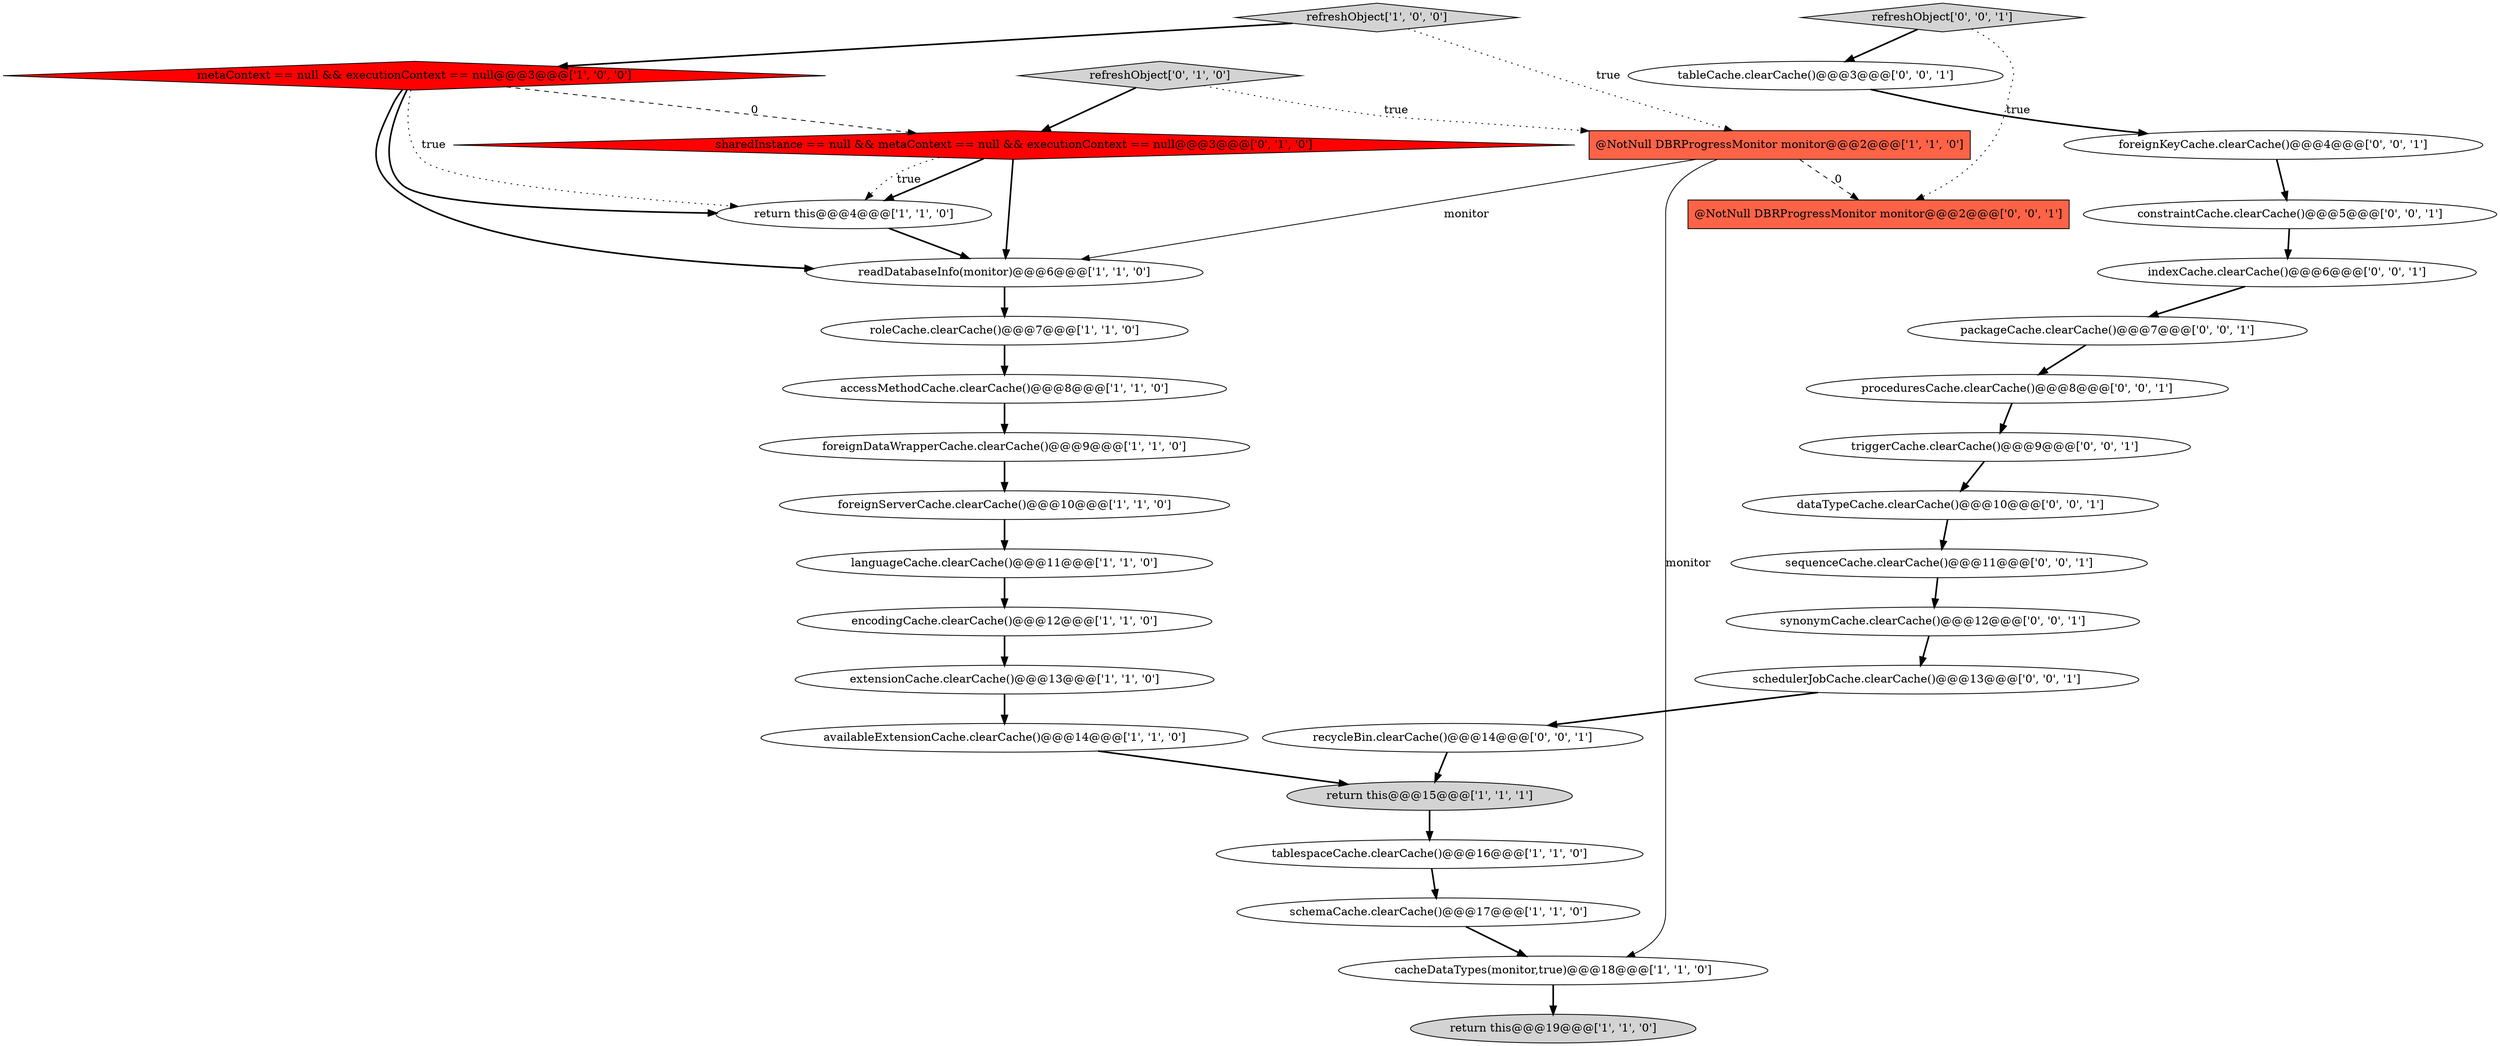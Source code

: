 digraph {
2 [style = filled, label = "extensionCache.clearCache()@@@13@@@['1', '1', '0']", fillcolor = white, shape = ellipse image = "AAA0AAABBB1BBB"];
13 [style = filled, label = "roleCache.clearCache()@@@7@@@['1', '1', '0']", fillcolor = white, shape = ellipse image = "AAA0AAABBB1BBB"];
0 [style = filled, label = "readDatabaseInfo(monitor)@@@6@@@['1', '1', '0']", fillcolor = white, shape = ellipse image = "AAA0AAABBB1BBB"];
9 [style = filled, label = "encodingCache.clearCache()@@@12@@@['1', '1', '0']", fillcolor = white, shape = ellipse image = "AAA0AAABBB1BBB"];
11 [style = filled, label = "schemaCache.clearCache()@@@17@@@['1', '1', '0']", fillcolor = white, shape = ellipse image = "AAA0AAABBB1BBB"];
29 [style = filled, label = "packageCache.clearCache()@@@7@@@['0', '0', '1']", fillcolor = white, shape = ellipse image = "AAA0AAABBB3BBB"];
19 [style = filled, label = "refreshObject['0', '1', '0']", fillcolor = lightgray, shape = diamond image = "AAA0AAABBB2BBB"];
27 [style = filled, label = "triggerCache.clearCache()@@@9@@@['0', '0', '1']", fillcolor = white, shape = ellipse image = "AAA0AAABBB3BBB"];
18 [style = filled, label = "sharedInstance == null && metaContext == null && executionContext == null@@@3@@@['0', '1', '0']", fillcolor = red, shape = diamond image = "AAA1AAABBB2BBB"];
33 [style = filled, label = "tableCache.clearCache()@@@3@@@['0', '0', '1']", fillcolor = white, shape = ellipse image = "AAA0AAABBB3BBB"];
1 [style = filled, label = "return this@@@19@@@['1', '1', '0']", fillcolor = lightgray, shape = ellipse image = "AAA0AAABBB1BBB"];
17 [style = filled, label = "return this@@@15@@@['1', '1', '1']", fillcolor = lightgray, shape = ellipse image = "AAA0AAABBB1BBB"];
6 [style = filled, label = "tablespaceCache.clearCache()@@@16@@@['1', '1', '0']", fillcolor = white, shape = ellipse image = "AAA0AAABBB1BBB"];
15 [style = filled, label = "availableExtensionCache.clearCache()@@@14@@@['1', '1', '0']", fillcolor = white, shape = ellipse image = "AAA0AAABBB1BBB"];
24 [style = filled, label = "foreignKeyCache.clearCache()@@@4@@@['0', '0', '1']", fillcolor = white, shape = ellipse image = "AAA0AAABBB3BBB"];
5 [style = filled, label = "metaContext == null && executionContext == null@@@3@@@['1', '0', '0']", fillcolor = red, shape = diamond image = "AAA1AAABBB1BBB"];
22 [style = filled, label = "synonymCache.clearCache()@@@12@@@['0', '0', '1']", fillcolor = white, shape = ellipse image = "AAA0AAABBB3BBB"];
30 [style = filled, label = "dataTypeCache.clearCache()@@@10@@@['0', '0', '1']", fillcolor = white, shape = ellipse image = "AAA0AAABBB3BBB"];
31 [style = filled, label = "recycleBin.clearCache()@@@14@@@['0', '0', '1']", fillcolor = white, shape = ellipse image = "AAA0AAABBB3BBB"];
7 [style = filled, label = "languageCache.clearCache()@@@11@@@['1', '1', '0']", fillcolor = white, shape = ellipse image = "AAA0AAABBB1BBB"];
3 [style = filled, label = "return this@@@4@@@['1', '1', '0']", fillcolor = white, shape = ellipse image = "AAA0AAABBB1BBB"];
20 [style = filled, label = "sequenceCache.clearCache()@@@11@@@['0', '0', '1']", fillcolor = white, shape = ellipse image = "AAA0AAABBB3BBB"];
16 [style = filled, label = "accessMethodCache.clearCache()@@@8@@@['1', '1', '0']", fillcolor = white, shape = ellipse image = "AAA0AAABBB1BBB"];
23 [style = filled, label = "schedulerJobCache.clearCache()@@@13@@@['0', '0', '1']", fillcolor = white, shape = ellipse image = "AAA0AAABBB3BBB"];
28 [style = filled, label = "@NotNull DBRProgressMonitor monitor@@@2@@@['0', '0', '1']", fillcolor = tomato, shape = box image = "AAA0AAABBB3BBB"];
21 [style = filled, label = "indexCache.clearCache()@@@6@@@['0', '0', '1']", fillcolor = white, shape = ellipse image = "AAA0AAABBB3BBB"];
32 [style = filled, label = "refreshObject['0', '0', '1']", fillcolor = lightgray, shape = diamond image = "AAA0AAABBB3BBB"];
10 [style = filled, label = "foreignDataWrapperCache.clearCache()@@@9@@@['1', '1', '0']", fillcolor = white, shape = ellipse image = "AAA0AAABBB1BBB"];
12 [style = filled, label = "@NotNull DBRProgressMonitor monitor@@@2@@@['1', '1', '0']", fillcolor = tomato, shape = box image = "AAA0AAABBB1BBB"];
25 [style = filled, label = "constraintCache.clearCache()@@@5@@@['0', '0', '1']", fillcolor = white, shape = ellipse image = "AAA0AAABBB3BBB"];
26 [style = filled, label = "proceduresCache.clearCache()@@@8@@@['0', '0', '1']", fillcolor = white, shape = ellipse image = "AAA0AAABBB3BBB"];
14 [style = filled, label = "cacheDataTypes(monitor,true)@@@18@@@['1', '1', '0']", fillcolor = white, shape = ellipse image = "AAA0AAABBB1BBB"];
4 [style = filled, label = "refreshObject['1', '0', '0']", fillcolor = lightgray, shape = diamond image = "AAA0AAABBB1BBB"];
8 [style = filled, label = "foreignServerCache.clearCache()@@@10@@@['1', '1', '0']", fillcolor = white, shape = ellipse image = "AAA0AAABBB1BBB"];
5->3 [style = bold, label=""];
23->31 [style = bold, label=""];
18->3 [style = bold, label=""];
32->28 [style = dotted, label="true"];
19->18 [style = bold, label=""];
0->13 [style = bold, label=""];
17->6 [style = bold, label=""];
16->10 [style = bold, label=""];
9->2 [style = bold, label=""];
11->14 [style = bold, label=""];
30->20 [style = bold, label=""];
27->30 [style = bold, label=""];
19->12 [style = dotted, label="true"];
5->3 [style = dotted, label="true"];
5->18 [style = dashed, label="0"];
12->0 [style = solid, label="monitor"];
22->23 [style = bold, label=""];
13->16 [style = bold, label=""];
32->33 [style = bold, label=""];
3->0 [style = bold, label=""];
8->7 [style = bold, label=""];
14->1 [style = bold, label=""];
20->22 [style = bold, label=""];
29->26 [style = bold, label=""];
7->9 [style = bold, label=""];
26->27 [style = bold, label=""];
15->17 [style = bold, label=""];
21->29 [style = bold, label=""];
10->8 [style = bold, label=""];
5->0 [style = bold, label=""];
33->24 [style = bold, label=""];
24->25 [style = bold, label=""];
6->11 [style = bold, label=""];
12->28 [style = dashed, label="0"];
18->3 [style = dotted, label="true"];
2->15 [style = bold, label=""];
12->14 [style = solid, label="monitor"];
31->17 [style = bold, label=""];
4->12 [style = dotted, label="true"];
4->5 [style = bold, label=""];
18->0 [style = bold, label=""];
25->21 [style = bold, label=""];
}
